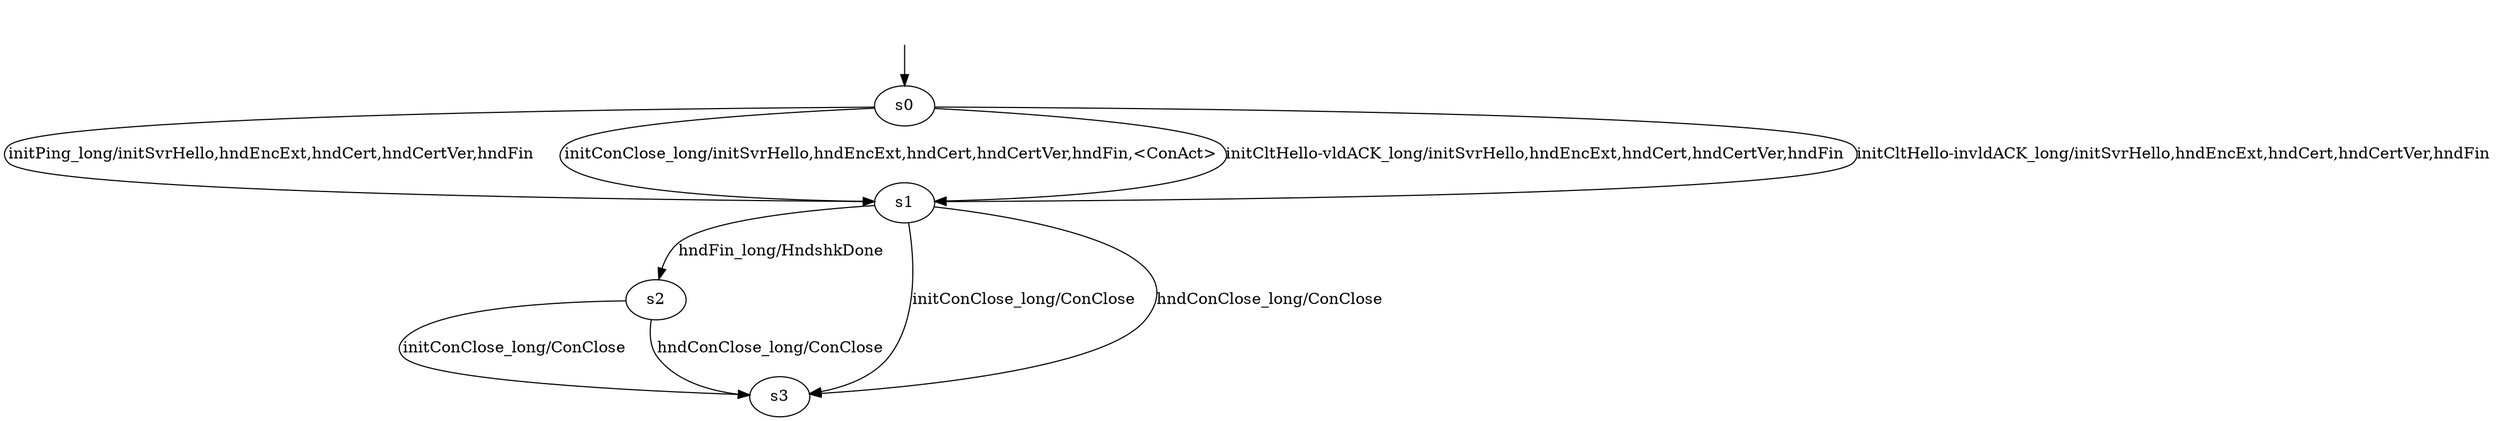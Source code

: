 digraph "pquicModels/pquic-B-l-1/learnedModel" {
s0 [label=s0];
s1 [label=s1];
s2 [label=s2];
s3 [label=s3];
s0 -> s1  [label="initPing_long/initSvrHello,hndEncExt,hndCert,hndCertVer,hndFin "];
s0 -> s1  [label="initConClose_long/initSvrHello,hndEncExt,hndCert,hndCertVer,hndFin,<ConAct> "];
s0 -> s1  [label="initCltHello-vldACK_long/initSvrHello,hndEncExt,hndCert,hndCertVer,hndFin "];
s0 -> s1  [label="initCltHello-invldACK_long/initSvrHello,hndEncExt,hndCert,hndCertVer,hndFin "];
s1 -> s3  [label="initConClose_long/ConClose "];
s1 -> s2  [label="hndFin_long/HndshkDone "];
s1 -> s3  [label="hndConClose_long/ConClose "];
s2 -> s3  [label="initConClose_long/ConClose "];
s2 -> s3  [label="hndConClose_long/ConClose "];
__start0 [label="", shape=none];
__start0 -> s0  [label=""];
}
